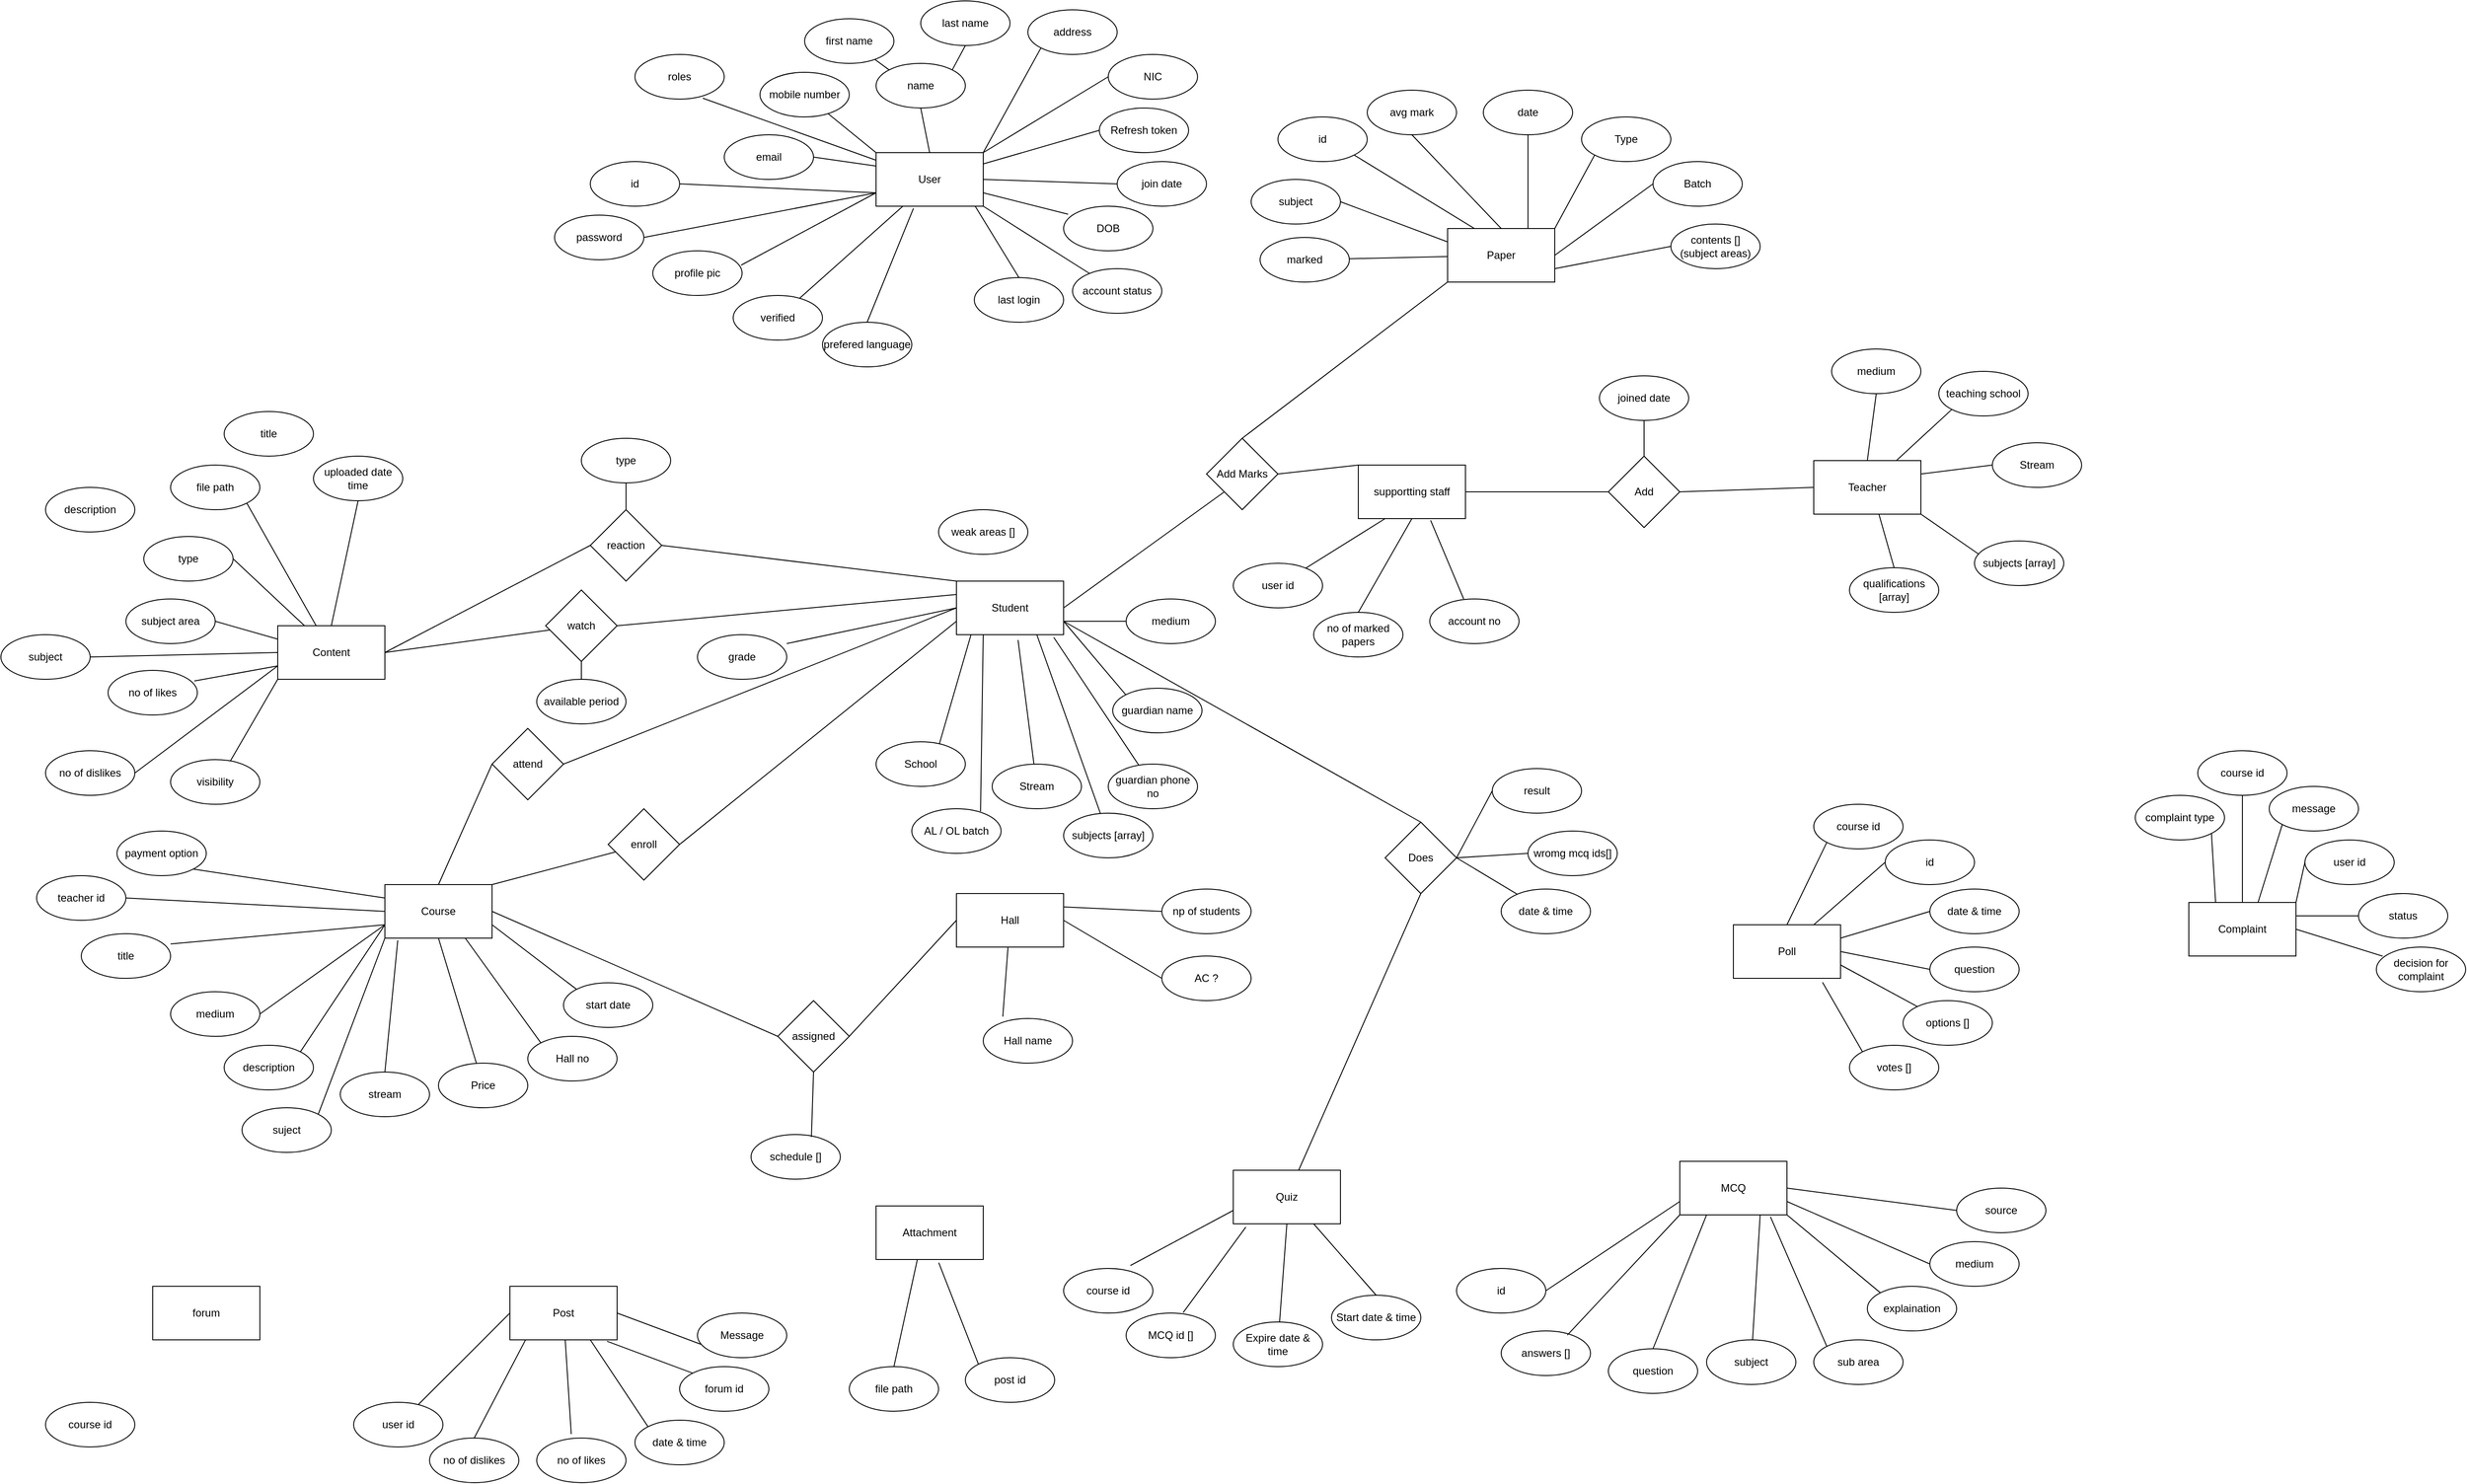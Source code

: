 <mxfile>
    <diagram id="-HUWZZVsckjwVQqoBrfk" name="Page-1">
        <mxGraphModel dx="3370" dy="2047" grid="1" gridSize="10" guides="1" tooltips="1" connect="1" arrows="1" fold="1" page="1" pageScale="1" pageWidth="850" pageHeight="1100" math="0" shadow="0">
            <root>
                <mxCell id="0"/>
                <mxCell id="1" parent="0"/>
                <mxCell id="2" value="User" style="rounded=0;whiteSpace=wrap;html=1;" parent="1" vertex="1">
                    <mxGeometry x="110" y="10" width="120" height="60" as="geometry"/>
                </mxCell>
                <mxCell id="3" value="first name" style="ellipse;whiteSpace=wrap;html=1;" parent="1" vertex="1">
                    <mxGeometry x="30" y="-140" width="100" height="50" as="geometry"/>
                </mxCell>
                <mxCell id="4" value="last name" style="ellipse;whiteSpace=wrap;html=1;" parent="1" vertex="1">
                    <mxGeometry x="160" y="-160" width="100" height="50" as="geometry"/>
                </mxCell>
                <mxCell id="5" value="address" style="ellipse;whiteSpace=wrap;html=1;" parent="1" vertex="1">
                    <mxGeometry x="280" y="-150" width="100" height="50" as="geometry"/>
                </mxCell>
                <mxCell id="6" value="mobile number" style="ellipse;whiteSpace=wrap;html=1;" parent="1" vertex="1">
                    <mxGeometry x="-20" y="-80" width="100" height="50" as="geometry"/>
                </mxCell>
                <mxCell id="7" value="email" style="ellipse;whiteSpace=wrap;html=1;" parent="1" vertex="1">
                    <mxGeometry x="-60" y="-10" width="100" height="50" as="geometry"/>
                </mxCell>
                <mxCell id="8" value="grade" style="ellipse;whiteSpace=wrap;html=1;" parent="1" vertex="1">
                    <mxGeometry x="-90" y="550" width="100" height="50" as="geometry"/>
                </mxCell>
                <mxCell id="9" value="name" style="ellipse;whiteSpace=wrap;html=1;" parent="1" vertex="1">
                    <mxGeometry x="110" y="-90" width="100" height="50" as="geometry"/>
                </mxCell>
                <mxCell id="10" value="roles" style="ellipse;whiteSpace=wrap;html=1;" parent="1" vertex="1">
                    <mxGeometry x="-160" y="-100" width="100" height="50" as="geometry"/>
                </mxCell>
                <mxCell id="11" value="password" style="ellipse;whiteSpace=wrap;html=1;" parent="1" vertex="1">
                    <mxGeometry x="-250" y="80" width="100" height="50" as="geometry"/>
                </mxCell>
                <mxCell id="12" value="Refresh token" style="ellipse;whiteSpace=wrap;html=1;" parent="1" vertex="1">
                    <mxGeometry x="360" y="-40" width="100" height="50" as="geometry"/>
                </mxCell>
                <mxCell id="13" value="profile pic" style="ellipse;whiteSpace=wrap;html=1;" parent="1" vertex="1">
                    <mxGeometry x="-140" y="120" width="100" height="50" as="geometry"/>
                </mxCell>
                <mxCell id="14" value="join date" style="ellipse;whiteSpace=wrap;html=1;" parent="1" vertex="1">
                    <mxGeometry x="380" y="20" width="100" height="50" as="geometry"/>
                </mxCell>
                <mxCell id="15" value="DOB" style="ellipse;whiteSpace=wrap;html=1;" parent="1" vertex="1">
                    <mxGeometry x="320" y="70" width="100" height="50" as="geometry"/>
                </mxCell>
                <mxCell id="317" style="edgeStyle=none;html=1;exitX=0;exitY=1;exitDx=0;exitDy=0;entryX=1;entryY=0.5;entryDx=0;entryDy=0;endArrow=none;endFill=0;" edge="1" parent="1" source="16" target="315">
                    <mxGeometry relative="1" as="geometry"/>
                </mxCell>
                <mxCell id="16" value="Student" style="rounded=0;whiteSpace=wrap;html=1;" parent="1" vertex="1">
                    <mxGeometry x="200" y="490" width="120" height="60" as="geometry"/>
                </mxCell>
                <mxCell id="17" value="" style="endArrow=none;html=1;exitX=0.05;exitY=0.18;exitDx=0;exitDy=0;entryX=1;entryY=0.75;entryDx=0;entryDy=0;exitPerimeter=0;" parent="1" source="15" target="2" edge="1">
                    <mxGeometry width="50" height="50" relative="1" as="geometry">
                        <mxPoint x="560" y="200" as="sourcePoint"/>
                        <mxPoint x="610" y="150" as="targetPoint"/>
                    </mxGeometry>
                </mxCell>
                <mxCell id="18" value="" style="endArrow=none;html=1;exitX=0;exitY=0;exitDx=0;exitDy=0;" parent="1" source="2" target="6" edge="1">
                    <mxGeometry width="50" height="50" relative="1" as="geometry">
                        <mxPoint x="5.355" y="177.322" as="sourcePoint"/>
                        <mxPoint x="120" y="80" as="targetPoint"/>
                    </mxGeometry>
                </mxCell>
                <mxCell id="19" value="" style="endArrow=none;html=1;entryX=0;entryY=0.5;entryDx=0;entryDy=0;" parent="1" source="2" target="12" edge="1">
                    <mxGeometry width="50" height="50" relative="1" as="geometry">
                        <mxPoint x="15.355" y="187.322" as="sourcePoint"/>
                        <mxPoint x="130" y="90" as="targetPoint"/>
                    </mxGeometry>
                </mxCell>
                <mxCell id="20" value="" style="endArrow=none;html=1;exitX=1;exitY=0;exitDx=0;exitDy=0;entryX=0;entryY=1;entryDx=0;entryDy=0;" parent="1" source="2" target="5" edge="1">
                    <mxGeometry width="50" height="50" relative="1" as="geometry">
                        <mxPoint x="25.355" y="197.322" as="sourcePoint"/>
                        <mxPoint x="140" y="100" as="targetPoint"/>
                    </mxGeometry>
                </mxCell>
                <mxCell id="21" value="" style="endArrow=none;html=1;exitX=0.5;exitY=0;exitDx=0;exitDy=0;entryX=0.5;entryY=1;entryDx=0;entryDy=0;" parent="1" source="2" target="9" edge="1">
                    <mxGeometry width="50" height="50" relative="1" as="geometry">
                        <mxPoint x="35.355" y="207.322" as="sourcePoint"/>
                        <mxPoint x="150" y="110" as="targetPoint"/>
                    </mxGeometry>
                </mxCell>
                <mxCell id="22" value="" style="endArrow=none;html=1;exitX=1;exitY=0.5;exitDx=0;exitDy=0;entryX=0;entryY=0.5;entryDx=0;entryDy=0;" parent="1" source="2" target="14" edge="1">
                    <mxGeometry width="50" height="50" relative="1" as="geometry">
                        <mxPoint x="69.995" y="210.002" as="sourcePoint"/>
                        <mxPoint x="184.64" y="112.68" as="targetPoint"/>
                    </mxGeometry>
                </mxCell>
                <mxCell id="23" value="" style="endArrow=none;html=1;exitX=1;exitY=0.5;exitDx=0;exitDy=0;entryX=0;entryY=0.75;entryDx=0;entryDy=0;" parent="1" source="11" target="2" edge="1">
                    <mxGeometry width="50" height="50" relative="1" as="geometry">
                        <mxPoint x="55.355" y="317.322" as="sourcePoint"/>
                        <mxPoint x="170" y="220" as="targetPoint"/>
                    </mxGeometry>
                </mxCell>
                <mxCell id="24" value="" style="endArrow=none;html=1;entryX=0.76;entryY=0.98;entryDx=0;entryDy=0;entryPerimeter=0;" parent="1" source="2" target="10" edge="1">
                    <mxGeometry width="50" height="50" relative="1" as="geometry">
                        <mxPoint x="89.995" y="217.322" as="sourcePoint"/>
                        <mxPoint x="204.64" y="120" as="targetPoint"/>
                    </mxGeometry>
                </mxCell>
                <mxCell id="25" value="" style="endArrow=none;html=1;exitX=0;exitY=0.25;exitDx=0;exitDy=0;entryX=1;entryY=0.5;entryDx=0;entryDy=0;" parent="1" source="2" target="7" edge="1">
                    <mxGeometry width="50" height="50" relative="1" as="geometry">
                        <mxPoint x="75.355" y="247.322" as="sourcePoint"/>
                        <mxPoint x="190" y="150" as="targetPoint"/>
                    </mxGeometry>
                </mxCell>
                <mxCell id="26" value="" style="endArrow=none;html=1;exitX=0;exitY=0.75;exitDx=0;exitDy=0;entryX=0.99;entryY=0.32;entryDx=0;entryDy=0;entryPerimeter=0;" parent="1" source="2" target="13" edge="1">
                    <mxGeometry width="50" height="50" relative="1" as="geometry">
                        <mxPoint x="85.355" y="257.322" as="sourcePoint"/>
                        <mxPoint x="200" y="160" as="targetPoint"/>
                    </mxGeometry>
                </mxCell>
                <mxCell id="28" value="School" style="ellipse;whiteSpace=wrap;html=1;" parent="1" vertex="1">
                    <mxGeometry x="110" y="670" width="100" height="50" as="geometry"/>
                </mxCell>
                <mxCell id="29" value="" style="endArrow=none;html=1;exitX=1;exitY=0;exitDx=0;exitDy=0;entryX=0.5;entryY=1;entryDx=0;entryDy=0;" parent="1" source="9" target="4" edge="1">
                    <mxGeometry width="50" height="50" relative="1" as="geometry">
                        <mxPoint x="180" y="20" as="sourcePoint"/>
                        <mxPoint x="170" y="-30" as="targetPoint"/>
                    </mxGeometry>
                </mxCell>
                <mxCell id="30" value="" style="endArrow=none;html=1;exitX=0;exitY=0;exitDx=0;exitDy=0;" parent="1" source="9" target="3" edge="1">
                    <mxGeometry width="50" height="50" relative="1" as="geometry">
                        <mxPoint x="190" y="30" as="sourcePoint"/>
                        <mxPoint x="180" y="-20" as="targetPoint"/>
                    </mxGeometry>
                </mxCell>
                <mxCell id="32" value="AL / OL batch" style="ellipse;whiteSpace=wrap;html=1;" parent="1" vertex="1">
                    <mxGeometry x="150" y="745" width="100" height="50" as="geometry"/>
                </mxCell>
                <mxCell id="33" value="Stream" style="ellipse;whiteSpace=wrap;html=1;" parent="1" vertex="1">
                    <mxGeometry x="240" y="695" width="100" height="50" as="geometry"/>
                </mxCell>
                <mxCell id="34" value="subjects [array]" style="ellipse;whiteSpace=wrap;html=1;" parent="1" vertex="1">
                    <mxGeometry x="320" y="750" width="100" height="50" as="geometry"/>
                </mxCell>
                <mxCell id="35" value="" style="endArrow=none;html=1;exitX=0;exitY=0.5;exitDx=0;exitDy=0;entryX=1;entryY=0.2;entryDx=0;entryDy=0;entryPerimeter=0;" parent="1" source="16" target="8" edge="1">
                    <mxGeometry width="50" height="50" relative="1" as="geometry">
                        <mxPoint x="200" y="325" as="sourcePoint"/>
                        <mxPoint x="99" y="376.0" as="targetPoint"/>
                    </mxGeometry>
                </mxCell>
                <mxCell id="36" value="" style="endArrow=none;html=1;entryX=0.71;entryY=0.04;entryDx=0;entryDy=0;entryPerimeter=0;exitX=0.137;exitY=0.993;exitDx=0;exitDy=0;exitPerimeter=0;" parent="1" source="16" target="28" edge="1">
                    <mxGeometry width="50" height="50" relative="1" as="geometry">
                        <mxPoint x="160" y="550" as="sourcePoint"/>
                        <mxPoint x="50" y="560" as="targetPoint"/>
                    </mxGeometry>
                </mxCell>
                <mxCell id="37" value="" style="endArrow=none;html=1;exitX=0.25;exitY=1;exitDx=0;exitDy=0;entryX=0.77;entryY=0.06;entryDx=0;entryDy=0;entryPerimeter=0;" parent="1" source="16" target="32" edge="1">
                    <mxGeometry width="50" height="50" relative="1" as="geometry">
                        <mxPoint x="250" y="640" as="sourcePoint"/>
                        <mxPoint x="140" y="650" as="targetPoint"/>
                    </mxGeometry>
                </mxCell>
                <mxCell id="38" value="" style="endArrow=none;html=1;exitX=0.575;exitY=1.1;exitDx=0;exitDy=0;exitPerimeter=0;" parent="1" source="16" target="33" edge="1">
                    <mxGeometry width="50" height="50" relative="1" as="geometry">
                        <mxPoint x="230" y="550" as="sourcePoint"/>
                        <mxPoint x="120" y="560" as="targetPoint"/>
                    </mxGeometry>
                </mxCell>
                <mxCell id="39" value="" style="endArrow=none;html=1;exitX=0.75;exitY=1;exitDx=0;exitDy=0;" parent="1" source="16" target="34" edge="1">
                    <mxGeometry width="50" height="50" relative="1" as="geometry">
                        <mxPoint x="240" y="560" as="sourcePoint"/>
                        <mxPoint x="130" y="570" as="targetPoint"/>
                    </mxGeometry>
                </mxCell>
                <mxCell id="40" value="NIC" style="ellipse;whiteSpace=wrap;html=1;" parent="1" vertex="1">
                    <mxGeometry x="370" y="-100" width="100" height="50" as="geometry"/>
                </mxCell>
                <mxCell id="41" value="" style="endArrow=none;html=1;exitX=1;exitY=0;exitDx=0;exitDy=0;entryX=0;entryY=0.5;entryDx=0;entryDy=0;" parent="1" source="2" target="40" edge="1">
                    <mxGeometry width="50" height="50" relative="1" as="geometry">
                        <mxPoint x="240" y="20" as="sourcePoint"/>
                        <mxPoint x="304.645" y="-97.322" as="targetPoint"/>
                    </mxGeometry>
                </mxCell>
                <mxCell id="42" value="account status" style="ellipse;whiteSpace=wrap;html=1;" parent="1" vertex="1">
                    <mxGeometry x="330" y="140" width="100" height="50" as="geometry"/>
                </mxCell>
                <mxCell id="43" value="" style="endArrow=none;html=1;entryX=1;entryY=1;entryDx=0;entryDy=0;" parent="1" source="42" target="2" edge="1">
                    <mxGeometry width="50" height="50" relative="1" as="geometry">
                        <mxPoint x="395" y="189" as="sourcePoint"/>
                        <mxPoint x="240" y="155" as="targetPoint"/>
                    </mxGeometry>
                </mxCell>
                <mxCell id="44" value="last login" style="ellipse;whiteSpace=wrap;html=1;" parent="1" vertex="1">
                    <mxGeometry x="220" y="150" width="100" height="50" as="geometry"/>
                </mxCell>
                <mxCell id="45" value="" style="endArrow=none;html=1;entryX=0.925;entryY=1;entryDx=0;entryDy=0;entryPerimeter=0;exitX=0.5;exitY=0;exitDx=0;exitDy=0;" parent="1" source="44" target="2" edge="1">
                    <mxGeometry width="50" height="50" relative="1" as="geometry">
                        <mxPoint x="359.018" y="245.378" as="sourcePoint"/>
                        <mxPoint x="240" y="170" as="targetPoint"/>
                    </mxGeometry>
                </mxCell>
                <mxCell id="48" value="Teacher" style="rounded=0;whiteSpace=wrap;html=1;" parent="1" vertex="1">
                    <mxGeometry x="1160" y="355" width="120" height="60" as="geometry"/>
                </mxCell>
                <mxCell id="49" value="teaching school" style="ellipse;whiteSpace=wrap;html=1;" parent="1" vertex="1">
                    <mxGeometry x="1300" y="255" width="100" height="50" as="geometry"/>
                </mxCell>
                <mxCell id="50" value="Stream" style="ellipse;whiteSpace=wrap;html=1;" parent="1" vertex="1">
                    <mxGeometry x="1360" y="335" width="100" height="50" as="geometry"/>
                </mxCell>
                <mxCell id="52" value="subjects [array]" style="ellipse;whiteSpace=wrap;html=1;" parent="1" vertex="1">
                    <mxGeometry x="1340" y="445" width="100" height="50" as="geometry"/>
                </mxCell>
                <mxCell id="53" value="qualifications [array]" style="ellipse;whiteSpace=wrap;html=1;" parent="1" vertex="1">
                    <mxGeometry x="1200" y="475" width="100" height="50" as="geometry"/>
                </mxCell>
                <mxCell id="54" value="" style="endArrow=none;html=1;exitX=0.608;exitY=1;exitDx=0;exitDy=0;exitPerimeter=0;entryX=0.5;entryY=0;entryDx=0;entryDy=0;" parent="1" source="48" target="53" edge="1">
                    <mxGeometry width="50" height="50" relative="1" as="geometry">
                        <mxPoint x="940" y="415" as="sourcePoint"/>
                        <mxPoint x="987.379" y="505.81" as="targetPoint"/>
                    </mxGeometry>
                </mxCell>
                <mxCell id="55" value="" style="endArrow=none;html=1;exitX=1;exitY=1;exitDx=0;exitDy=0;entryX=0.05;entryY=0.3;entryDx=0;entryDy=0;entryPerimeter=0;" parent="1" source="48" target="52" edge="1">
                    <mxGeometry width="50" height="50" relative="1" as="geometry">
                        <mxPoint x="1242.96" y="425" as="sourcePoint"/>
                        <mxPoint x="1260" y="485" as="targetPoint"/>
                    </mxGeometry>
                </mxCell>
                <mxCell id="56" value="" style="endArrow=none;html=1;exitX=0;exitY=0.5;exitDx=0;exitDy=0;entryX=1;entryY=0.25;entryDx=0;entryDy=0;" parent="1" source="50" target="48" edge="1">
                    <mxGeometry width="50" height="50" relative="1" as="geometry">
                        <mxPoint x="1252.96" y="435" as="sourcePoint"/>
                        <mxPoint x="1270" y="495" as="targetPoint"/>
                    </mxGeometry>
                </mxCell>
                <mxCell id="57" value="" style="endArrow=none;html=1;exitX=0;exitY=1;exitDx=0;exitDy=0;" parent="1" source="49" target="48" edge="1">
                    <mxGeometry width="50" height="50" relative="1" as="geometry">
                        <mxPoint x="1262.96" y="445" as="sourcePoint"/>
                        <mxPoint x="1280" y="505" as="targetPoint"/>
                    </mxGeometry>
                </mxCell>
                <mxCell id="59" value="supportting staff" style="rounded=0;whiteSpace=wrap;html=1;" parent="1" vertex="1">
                    <mxGeometry x="650" y="360" width="120" height="60" as="geometry"/>
                </mxCell>
                <mxCell id="61" value="user id" style="ellipse;whiteSpace=wrap;html=1;" parent="1" vertex="1">
                    <mxGeometry x="510" y="470" width="100" height="50" as="geometry"/>
                </mxCell>
                <mxCell id="65" value="id" style="ellipse;whiteSpace=wrap;html=1;" parent="1" vertex="1">
                    <mxGeometry x="-210" y="20" width="100" height="50" as="geometry"/>
                </mxCell>
                <mxCell id="66" value="" style="endArrow=none;html=1;exitX=1;exitY=0.5;exitDx=0;exitDy=0;entryX=0;entryY=0.75;entryDx=0;entryDy=0;" parent="1" source="65" target="2" edge="1">
                    <mxGeometry width="50" height="50" relative="1" as="geometry">
                        <mxPoint x="-140" y="205" as="sourcePoint"/>
                        <mxPoint x="120" y="155" as="targetPoint"/>
                    </mxGeometry>
                </mxCell>
                <mxCell id="69" value="no of marked papers" style="ellipse;whiteSpace=wrap;html=1;" parent="1" vertex="1">
                    <mxGeometry x="600" y="525" width="100" height="50" as="geometry"/>
                </mxCell>
                <mxCell id="70" value="Add" style="rhombus;whiteSpace=wrap;html=1;" parent="1" vertex="1">
                    <mxGeometry x="930" y="350" width="80" height="80" as="geometry"/>
                </mxCell>
                <mxCell id="71" value="" style="endArrow=none;html=1;exitX=1;exitY=0.5;exitDx=0;exitDy=0;entryX=0;entryY=0.5;entryDx=0;entryDy=0;" parent="1" source="70" target="48" edge="1">
                    <mxGeometry width="50" height="50" relative="1" as="geometry">
                        <mxPoint x="1324.645" y="307.678" as="sourcePoint"/>
                        <mxPoint x="1262.516" y="365" as="targetPoint"/>
                    </mxGeometry>
                </mxCell>
                <mxCell id="72" value="" style="endArrow=none;html=1;exitX=1;exitY=0.5;exitDx=0;exitDy=0;entryX=0;entryY=0.5;entryDx=0;entryDy=0;" parent="1" source="59" target="70" edge="1">
                    <mxGeometry width="50" height="50" relative="1" as="geometry">
                        <mxPoint x="1334.645" y="317.678" as="sourcePoint"/>
                        <mxPoint x="1272.516" y="375" as="targetPoint"/>
                    </mxGeometry>
                </mxCell>
                <mxCell id="293" value="" style="edgeStyle=none;html=1;endArrow=none;endFill=0;" edge="1" parent="1" source="74" target="88">
                    <mxGeometry relative="1" as="geometry"/>
                </mxCell>
                <mxCell id="294" style="edgeStyle=none;html=1;exitX=0;exitY=0.25;exitDx=0;exitDy=0;entryX=1;entryY=0.5;entryDx=0;entryDy=0;endArrow=none;endFill=0;" edge="1" parent="1" source="74" target="78">
                    <mxGeometry relative="1" as="geometry"/>
                </mxCell>
                <mxCell id="295" style="edgeStyle=none;html=1;exitX=0.25;exitY=0;exitDx=0;exitDy=0;entryX=1;entryY=1;entryDx=0;entryDy=0;endArrow=none;endFill=0;" edge="1" parent="1" source="74" target="75">
                    <mxGeometry relative="1" as="geometry"/>
                </mxCell>
                <mxCell id="296" style="edgeStyle=none;html=1;exitX=0.5;exitY=0;exitDx=0;exitDy=0;entryX=0.5;entryY=1;entryDx=0;entryDy=0;endArrow=none;endFill=0;" edge="1" parent="1" source="74" target="76">
                    <mxGeometry relative="1" as="geometry"/>
                </mxCell>
                <mxCell id="297" style="edgeStyle=none;html=1;exitX=0.75;exitY=0;exitDx=0;exitDy=0;entryX=0.5;entryY=1;entryDx=0;entryDy=0;endArrow=none;endFill=0;" edge="1" parent="1" source="74" target="77">
                    <mxGeometry relative="1" as="geometry"/>
                </mxCell>
                <mxCell id="298" style="edgeStyle=none;html=1;exitX=1;exitY=0;exitDx=0;exitDy=0;entryX=0;entryY=1;entryDx=0;entryDy=0;endArrow=none;endFill=0;" edge="1" parent="1" source="74" target="80">
                    <mxGeometry relative="1" as="geometry"/>
                </mxCell>
                <mxCell id="299" style="edgeStyle=none;html=1;exitX=1;exitY=0.5;exitDx=0;exitDy=0;entryX=0;entryY=0.5;entryDx=0;entryDy=0;endArrow=none;endFill=0;" edge="1" parent="1" source="74" target="79">
                    <mxGeometry relative="1" as="geometry"/>
                </mxCell>
                <mxCell id="300" style="edgeStyle=none;html=1;exitX=1;exitY=0.75;exitDx=0;exitDy=0;entryX=0;entryY=0.5;entryDx=0;entryDy=0;endArrow=none;endFill=0;" edge="1" parent="1" source="74" target="83">
                    <mxGeometry relative="1" as="geometry"/>
                </mxCell>
                <mxCell id="74" value="Paper" style="rounded=0;whiteSpace=wrap;html=1;" parent="1" vertex="1">
                    <mxGeometry x="750" y="95" width="120" height="60" as="geometry"/>
                </mxCell>
                <mxCell id="75" value="id" style="ellipse;whiteSpace=wrap;html=1;" parent="1" vertex="1">
                    <mxGeometry x="560" y="-30" width="100" height="50" as="geometry"/>
                </mxCell>
                <mxCell id="76" value="avg mark" style="ellipse;whiteSpace=wrap;html=1;" parent="1" vertex="1">
                    <mxGeometry x="660" y="-60" width="100" height="50" as="geometry"/>
                </mxCell>
                <mxCell id="77" value="date" style="ellipse;whiteSpace=wrap;html=1;" parent="1" vertex="1">
                    <mxGeometry x="790" y="-60" width="100" height="50" as="geometry"/>
                </mxCell>
                <mxCell id="78" value="subject" style="ellipse;whiteSpace=wrap;html=1;" parent="1" vertex="1">
                    <mxGeometry x="530" y="40" width="100" height="50" as="geometry"/>
                </mxCell>
                <mxCell id="79" value="Batch" style="ellipse;whiteSpace=wrap;html=1;" parent="1" vertex="1">
                    <mxGeometry x="980" y="20" width="100" height="50" as="geometry"/>
                </mxCell>
                <mxCell id="80" value="Type" style="ellipse;whiteSpace=wrap;html=1;" parent="1" vertex="1">
                    <mxGeometry x="900" y="-30" width="100" height="50" as="geometry"/>
                </mxCell>
                <mxCell id="83" value="contents [] (subject areas)" style="ellipse;whiteSpace=wrap;html=1;" parent="1" vertex="1">
                    <mxGeometry x="1000" y="90" width="100" height="50" as="geometry"/>
                </mxCell>
                <mxCell id="306" style="edgeStyle=none;html=1;exitX=0;exitY=0;exitDx=0;exitDy=0;endArrow=none;endFill=0;" edge="1" parent="1" source="84" target="305">
                    <mxGeometry relative="1" as="geometry"/>
                </mxCell>
                <mxCell id="84" value="Add Marks" style="rhombus;whiteSpace=wrap;html=1;" parent="1" vertex="1">
                    <mxGeometry x="480" y="330" width="80" height="80" as="geometry"/>
                </mxCell>
                <mxCell id="85" value="" style="endArrow=none;html=1;exitX=1;exitY=0.5;exitDx=0;exitDy=0;entryX=0;entryY=0;entryDx=0;entryDy=0;" parent="1" source="84" target="59" edge="1">
                    <mxGeometry width="50" height="50" relative="1" as="geometry">
                        <mxPoint x="780" y="400" as="sourcePoint"/>
                        <mxPoint x="940" y="400" as="targetPoint"/>
                    </mxGeometry>
                </mxCell>
                <mxCell id="86" value="" style="endArrow=none;html=1;exitX=1;exitY=0.5;exitDx=0;exitDy=0;entryX=0;entryY=1;entryDx=0;entryDy=0;" parent="1" source="16" target="84" edge="1">
                    <mxGeometry width="50" height="50" relative="1" as="geometry">
                        <mxPoint x="790" y="410" as="sourcePoint"/>
                        <mxPoint x="950" y="410" as="targetPoint"/>
                    </mxGeometry>
                </mxCell>
                <mxCell id="87" value="" style="endArrow=none;html=1;exitX=0;exitY=1;exitDx=0;exitDy=0;entryX=0.5;entryY=0;entryDx=0;entryDy=0;" parent="1" source="74" target="84" edge="1">
                    <mxGeometry width="50" height="50" relative="1" as="geometry">
                        <mxPoint x="800" y="420" as="sourcePoint"/>
                        <mxPoint x="960" y="420" as="targetPoint"/>
                    </mxGeometry>
                </mxCell>
                <mxCell id="88" value="marked" style="ellipse;whiteSpace=wrap;html=1;" parent="1" vertex="1">
                    <mxGeometry x="540" y="105" width="100" height="50" as="geometry"/>
                </mxCell>
                <mxCell id="89" value="joined date" style="ellipse;whiteSpace=wrap;html=1;" parent="1" vertex="1">
                    <mxGeometry x="920" y="260" width="100" height="50" as="geometry"/>
                </mxCell>
                <mxCell id="90" value="" style="endArrow=none;html=1;exitX=0.5;exitY=1;exitDx=0;exitDy=0;entryX=0.5;entryY=0;entryDx=0;entryDy=0;" parent="1" source="89" target="70" edge="1">
                    <mxGeometry width="50" height="50" relative="1" as="geometry">
                        <mxPoint x="1200" y="340" as="sourcePoint"/>
                        <mxPoint x="1020" y="350" as="targetPoint"/>
                    </mxGeometry>
                </mxCell>
                <mxCell id="91" value="account no" style="ellipse;whiteSpace=wrap;html=1;" parent="1" vertex="1">
                    <mxGeometry x="730" y="510" width="100" height="50" as="geometry"/>
                </mxCell>
                <mxCell id="92" value="" style="endArrow=none;html=1;exitX=0.25;exitY=1;exitDx=0;exitDy=0;" parent="1" source="59" target="61" edge="1">
                    <mxGeometry width="50" height="50" relative="1" as="geometry">
                        <mxPoint x="1242.96" y="425" as="sourcePoint"/>
                        <mxPoint x="1260" y="485" as="targetPoint"/>
                    </mxGeometry>
                </mxCell>
                <mxCell id="93" value="" style="endArrow=none;html=1;exitX=0.5;exitY=1;exitDx=0;exitDy=0;entryX=0.5;entryY=0;entryDx=0;entryDy=0;" parent="1" source="59" target="69" edge="1">
                    <mxGeometry width="50" height="50" relative="1" as="geometry">
                        <mxPoint x="708.77" y="434.52" as="sourcePoint"/>
                        <mxPoint x="620.005" y="489.998" as="targetPoint"/>
                    </mxGeometry>
                </mxCell>
                <mxCell id="94" value="" style="endArrow=none;html=1;exitX=0.675;exitY=1.033;exitDx=0;exitDy=0;exitPerimeter=0;entryX=0.38;entryY=0;entryDx=0;entryDy=0;entryPerimeter=0;" parent="1" source="59" target="91" edge="1">
                    <mxGeometry width="50" height="50" relative="1" as="geometry">
                        <mxPoint x="700" y="440" as="sourcePoint"/>
                        <mxPoint x="611.235" y="495.478" as="targetPoint"/>
                    </mxGeometry>
                </mxCell>
                <mxCell id="99" value="verified" style="ellipse;whiteSpace=wrap;html=1;" parent="1" vertex="1">
                    <mxGeometry x="-50" y="170" width="100" height="50" as="geometry"/>
                </mxCell>
                <mxCell id="100" value="" style="endArrow=none;html=1;exitX=0.25;exitY=1;exitDx=0;exitDy=0;" parent="1" source="2" target="99" edge="1">
                    <mxGeometry width="50" height="50" relative="1" as="geometry">
                        <mxPoint x="120" y="155" as="sourcePoint"/>
                        <mxPoint x="-31" y="236" as="targetPoint"/>
                    </mxGeometry>
                </mxCell>
                <mxCell id="101" value="guardian phone no" style="ellipse;whiteSpace=wrap;html=1;" parent="1" vertex="1">
                    <mxGeometry x="370" y="695" width="100" height="50" as="geometry"/>
                </mxCell>
                <mxCell id="102" value="guardian name" style="ellipse;whiteSpace=wrap;html=1;" parent="1" vertex="1">
                    <mxGeometry x="375" y="610" width="100" height="50" as="geometry"/>
                </mxCell>
                <mxCell id="103" value="" style="endArrow=none;html=1;exitX=0.908;exitY=1.05;exitDx=0;exitDy=0;exitPerimeter=0;" parent="1" source="16" target="101" edge="1">
                    <mxGeometry width="50" height="50" relative="1" as="geometry">
                        <mxPoint x="300" y="560" as="sourcePoint"/>
                        <mxPoint x="343.642" y="730.203" as="targetPoint"/>
                    </mxGeometry>
                </mxCell>
                <mxCell id="104" value="" style="endArrow=none;html=1;exitX=1;exitY=0.75;exitDx=0;exitDy=0;entryX=0;entryY=0;entryDx=0;entryDy=0;" parent="1" source="16" target="102" edge="1">
                    <mxGeometry width="50" height="50" relative="1" as="geometry">
                        <mxPoint x="310" y="570" as="sourcePoint"/>
                        <mxPoint x="353.642" y="740.203" as="targetPoint"/>
                    </mxGeometry>
                </mxCell>
                <mxCell id="106" value="Content" style="rounded=0;whiteSpace=wrap;html=1;" parent="1" vertex="1">
                    <mxGeometry x="-560" y="540" width="120" height="60" as="geometry"/>
                </mxCell>
                <mxCell id="107" value="type" style="ellipse;whiteSpace=wrap;html=1;" parent="1" vertex="1">
                    <mxGeometry x="-710" y="440" width="100" height="50" as="geometry"/>
                </mxCell>
                <mxCell id="109" value="title" style="ellipse;whiteSpace=wrap;html=1;" parent="1" vertex="1">
                    <mxGeometry x="-620" y="300" width="100" height="50" as="geometry"/>
                </mxCell>
                <mxCell id="110" value="description" style="ellipse;whiteSpace=wrap;html=1;" parent="1" vertex="1">
                    <mxGeometry x="-820" y="385" width="100" height="50" as="geometry"/>
                </mxCell>
                <mxCell id="111" value="subject" style="ellipse;whiteSpace=wrap;html=1;" parent="1" vertex="1">
                    <mxGeometry x="-870" y="550" width="100" height="50" as="geometry"/>
                </mxCell>
                <mxCell id="112" value="subject area" style="ellipse;whiteSpace=wrap;html=1;" parent="1" vertex="1">
                    <mxGeometry x="-730" y="510" width="100" height="50" as="geometry"/>
                </mxCell>
                <mxCell id="113" value="no of likes" style="ellipse;whiteSpace=wrap;html=1;" parent="1" vertex="1">
                    <mxGeometry x="-750" y="590" width="100" height="50" as="geometry"/>
                </mxCell>
                <mxCell id="114" value="no of dislikes" style="ellipse;whiteSpace=wrap;html=1;" parent="1" vertex="1">
                    <mxGeometry x="-820" y="680" width="100" height="50" as="geometry"/>
                </mxCell>
                <mxCell id="118" value="uploaded date time" style="ellipse;whiteSpace=wrap;html=1;" parent="1" vertex="1">
                    <mxGeometry x="-520" y="350" width="100" height="50" as="geometry"/>
                </mxCell>
                <mxCell id="119" value="reaction" style="rhombus;whiteSpace=wrap;html=1;" parent="1" vertex="1">
                    <mxGeometry x="-210" y="410" width="80" height="80" as="geometry"/>
                </mxCell>
                <mxCell id="120" value="type" style="ellipse;whiteSpace=wrap;html=1;" parent="1" vertex="1">
                    <mxGeometry x="-220" y="330" width="100" height="50" as="geometry"/>
                </mxCell>
                <mxCell id="122" value="" style="endArrow=none;html=1;exitX=0;exitY=0.5;exitDx=0;exitDy=0;entryX=1;entryY=0.5;entryDx=0;entryDy=0;" parent="1" source="119" target="106" edge="1">
                    <mxGeometry width="50" height="50" relative="1" as="geometry">
                        <mxPoint x="210" y="530" as="sourcePoint"/>
                        <mxPoint x="80" y="570" as="targetPoint"/>
                    </mxGeometry>
                </mxCell>
                <mxCell id="124" value="" style="endArrow=none;html=1;exitX=0.5;exitY=1;exitDx=0;exitDy=0;entryX=0.5;entryY=0;entryDx=0;entryDy=0;" parent="1" source="120" target="119" edge="1">
                    <mxGeometry width="50" height="50" relative="1" as="geometry">
                        <mxPoint x="-200" y="545" as="sourcePoint"/>
                        <mxPoint x="-430" y="580" as="targetPoint"/>
                    </mxGeometry>
                </mxCell>
                <mxCell id="125" value="" style="endArrow=none;html=1;exitX=0;exitY=0;exitDx=0;exitDy=0;entryX=1;entryY=0.5;entryDx=0;entryDy=0;" parent="1" source="16" target="119" edge="1">
                    <mxGeometry width="50" height="50" relative="1" as="geometry">
                        <mxPoint x="-190" y="555" as="sourcePoint"/>
                        <mxPoint x="-420" y="590" as="targetPoint"/>
                    </mxGeometry>
                </mxCell>
                <mxCell id="126" value="file path" style="ellipse;whiteSpace=wrap;html=1;" parent="1" vertex="1">
                    <mxGeometry x="-680" y="360" width="100" height="50" as="geometry"/>
                </mxCell>
                <mxCell id="316" style="edgeStyle=none;html=1;exitX=1;exitY=0.25;exitDx=0;exitDy=0;entryX=0;entryY=0.5;entryDx=0;entryDy=0;endArrow=none;endFill=0;" edge="1" parent="1" source="127" target="315">
                    <mxGeometry relative="1" as="geometry"/>
                </mxCell>
                <mxCell id="127" value="Course" style="rounded=0;whiteSpace=wrap;html=1;" parent="1" vertex="1">
                    <mxGeometry x="-440" y="830" width="120" height="60" as="geometry"/>
                </mxCell>
                <mxCell id="128" value="title" style="ellipse;whiteSpace=wrap;html=1;" parent="1" vertex="1">
                    <mxGeometry x="-780" y="885" width="100" height="50" as="geometry"/>
                </mxCell>
                <mxCell id="129" value="description" style="ellipse;whiteSpace=wrap;html=1;" parent="1" vertex="1">
                    <mxGeometry x="-620" y="1010" width="100" height="50" as="geometry"/>
                </mxCell>
                <mxCell id="130" value="suject" style="ellipse;whiteSpace=wrap;html=1;" parent="1" vertex="1">
                    <mxGeometry x="-600" y="1080" width="100" height="50" as="geometry"/>
                </mxCell>
                <mxCell id="131" value="stream" style="ellipse;whiteSpace=wrap;html=1;" parent="1" vertex="1">
                    <mxGeometry x="-490" y="1040" width="100" height="50" as="geometry"/>
                </mxCell>
                <mxCell id="132" value="visibility" style="ellipse;whiteSpace=wrap;html=1;" parent="1" vertex="1">
                    <mxGeometry x="-680" y="690" width="100" height="50" as="geometry"/>
                </mxCell>
                <mxCell id="133" value="" style="endArrow=none;html=1;exitX=0.25;exitY=0;exitDx=0;exitDy=0;entryX=1;entryY=0.5;entryDx=0;entryDy=0;" parent="1" source="106" target="107" edge="1">
                    <mxGeometry width="50" height="50" relative="1" as="geometry">
                        <mxPoint x="-200" y="545" as="sourcePoint"/>
                        <mxPoint x="-430" y="580" as="targetPoint"/>
                    </mxGeometry>
                </mxCell>
                <mxCell id="134" value="" style="endArrow=none;html=1;exitX=0.5;exitY=0;exitDx=0;exitDy=0;entryX=0.5;entryY=1;entryDx=0;entryDy=0;" parent="1" source="106" target="118" edge="1">
                    <mxGeometry width="50" height="50" relative="1" as="geometry">
                        <mxPoint x="-520" y="550" as="sourcePoint"/>
                        <mxPoint x="-600" y="475" as="targetPoint"/>
                    </mxGeometry>
                </mxCell>
                <mxCell id="135" value="" style="endArrow=none;html=1;entryX=1;entryY=1;entryDx=0;entryDy=0;" parent="1" source="106" target="126" edge="1">
                    <mxGeometry width="50" height="50" relative="1" as="geometry">
                        <mxPoint x="-490" y="550" as="sourcePoint"/>
                        <mxPoint x="-460" y="410" as="targetPoint"/>
                    </mxGeometry>
                </mxCell>
                <mxCell id="136" value="" style="endArrow=none;html=1;exitX=0;exitY=0.25;exitDx=0;exitDy=0;entryX=1;entryY=0.5;entryDx=0;entryDy=0;" parent="1" source="106" target="112" edge="1">
                    <mxGeometry width="50" height="50" relative="1" as="geometry">
                        <mxPoint x="-520" y="550" as="sourcePoint"/>
                        <mxPoint x="-600" y="475" as="targetPoint"/>
                    </mxGeometry>
                </mxCell>
                <mxCell id="137" value="" style="endArrow=none;html=1;exitX=0;exitY=0.75;exitDx=0;exitDy=0;entryX=0.966;entryY=0.238;entryDx=0;entryDy=0;entryPerimeter=0;" parent="1" source="106" target="113" edge="1">
                    <mxGeometry width="50" height="50" relative="1" as="geometry">
                        <mxPoint x="-550" y="565" as="sourcePoint"/>
                        <mxPoint x="-620" y="545" as="targetPoint"/>
                    </mxGeometry>
                </mxCell>
                <mxCell id="138" value="" style="endArrow=none;html=1;exitX=0;exitY=1;exitDx=0;exitDy=0;entryX=0.671;entryY=0.026;entryDx=0;entryDy=0;entryPerimeter=0;" parent="1" source="106" target="132" edge="1">
                    <mxGeometry width="50" height="50" relative="1" as="geometry">
                        <mxPoint x="-550" y="595" as="sourcePoint"/>
                        <mxPoint x="-643.4" y="611.9" as="targetPoint"/>
                    </mxGeometry>
                </mxCell>
                <mxCell id="139" value="" style="endArrow=none;html=1;exitX=0;exitY=0.75;exitDx=0;exitDy=0;entryX=1;entryY=0.5;entryDx=0;entryDy=0;" parent="1" source="106" target="114" edge="1">
                    <mxGeometry width="50" height="50" relative="1" as="geometry">
                        <mxPoint x="-550" y="610" as="sourcePoint"/>
                        <mxPoint x="-602.9" y="701.3" as="targetPoint"/>
                    </mxGeometry>
                </mxCell>
                <mxCell id="140" value="Price" style="ellipse;whiteSpace=wrap;html=1;" parent="1" vertex="1">
                    <mxGeometry x="-380" y="1030" width="100" height="50" as="geometry"/>
                </mxCell>
                <mxCell id="141" value="Hall" style="rounded=0;whiteSpace=wrap;html=1;" parent="1" vertex="1">
                    <mxGeometry x="200" y="840" width="120" height="60" as="geometry"/>
                </mxCell>
                <mxCell id="142" value="watch" style="rhombus;whiteSpace=wrap;html=1;" parent="1" vertex="1">
                    <mxGeometry x="-260" y="500" width="80" height="80" as="geometry"/>
                </mxCell>
                <mxCell id="143" value="" style="endArrow=none;html=1;entryX=1;entryY=0.5;entryDx=0;entryDy=0;" parent="1" source="142" target="106" edge="1">
                    <mxGeometry width="50" height="50" relative="1" as="geometry">
                        <mxPoint x="-200" y="460" as="sourcePoint"/>
                        <mxPoint x="-430" y="580" as="targetPoint"/>
                    </mxGeometry>
                </mxCell>
                <mxCell id="144" value="" style="endArrow=none;html=1;exitX=0;exitY=0.25;exitDx=0;exitDy=0;entryX=1;entryY=0.5;entryDx=0;entryDy=0;" parent="1" source="16" target="142" edge="1">
                    <mxGeometry width="50" height="50" relative="1" as="geometry">
                        <mxPoint x="210.0" y="500" as="sourcePoint"/>
                        <mxPoint x="-120" y="460" as="targetPoint"/>
                    </mxGeometry>
                </mxCell>
                <mxCell id="145" value="available period" style="ellipse;whiteSpace=wrap;html=1;" parent="1" vertex="1">
                    <mxGeometry x="-270" y="600" width="100" height="50" as="geometry"/>
                </mxCell>
                <mxCell id="146" value="" style="endArrow=none;html=1;exitX=0.5;exitY=0;exitDx=0;exitDy=0;entryX=0.5;entryY=1;entryDx=0;entryDy=0;" parent="1" source="145" target="142" edge="1">
                    <mxGeometry width="50" height="50" relative="1" as="geometry">
                        <mxPoint x="-260" y="410" as="sourcePoint"/>
                        <mxPoint x="-160" y="420" as="targetPoint"/>
                    </mxGeometry>
                </mxCell>
                <mxCell id="147" value="teacher id" style="ellipse;whiteSpace=wrap;html=1;" parent="1" vertex="1">
                    <mxGeometry x="-830" y="820" width="100" height="50" as="geometry"/>
                </mxCell>
                <mxCell id="148" value="Hall no" style="ellipse;whiteSpace=wrap;html=1;" parent="1" vertex="1">
                    <mxGeometry x="-280" y="1000" width="100" height="50" as="geometry"/>
                </mxCell>
                <mxCell id="149" value="start date" style="ellipse;whiteSpace=wrap;html=1;" parent="1" vertex="1">
                    <mxGeometry x="-240" y="940" width="100" height="50" as="geometry"/>
                </mxCell>
                <mxCell id="150" value="np of students" style="ellipse;whiteSpace=wrap;html=1;" parent="1" vertex="1">
                    <mxGeometry x="430" y="835" width="100" height="50" as="geometry"/>
                </mxCell>
                <mxCell id="151" value="AC ?" style="ellipse;whiteSpace=wrap;html=1;" parent="1" vertex="1">
                    <mxGeometry x="430" y="910" width="100" height="50" as="geometry"/>
                </mxCell>
                <mxCell id="152" value="assigned" style="rhombus;whiteSpace=wrap;html=1;" parent="1" vertex="1">
                    <mxGeometry y="960" width="80" height="80" as="geometry"/>
                </mxCell>
                <mxCell id="153" value="Hall name" style="ellipse;whiteSpace=wrap;html=1;" parent="1" vertex="1">
                    <mxGeometry x="230" y="980" width="100" height="50" as="geometry"/>
                </mxCell>
                <mxCell id="154" value="schedule []" style="ellipse;whiteSpace=wrap;html=1;" parent="1" vertex="1">
                    <mxGeometry x="-30" y="1110" width="100" height="50" as="geometry"/>
                </mxCell>
                <mxCell id="158" value="" style="endArrow=none;html=1;exitX=0;exitY=0.5;exitDx=0;exitDy=0;entryX=1;entryY=0.5;entryDx=0;entryDy=0;" parent="1" source="151" target="141" edge="1">
                    <mxGeometry width="50" height="50" relative="1" as="geometry">
                        <mxPoint x="-530" y="630" as="sourcePoint"/>
                        <mxPoint x="-582.9" y="721.3" as="targetPoint"/>
                    </mxGeometry>
                </mxCell>
                <mxCell id="159" value="" style="endArrow=none;html=1;exitX=0;exitY=0.5;exitDx=0;exitDy=0;entryX=1;entryY=0.5;entryDx=0;entryDy=0;" parent="1" source="141" target="152" edge="1">
                    <mxGeometry width="50" height="50" relative="1" as="geometry">
                        <mxPoint x="-520" y="640" as="sourcePoint"/>
                        <mxPoint x="-572.9" y="731.3" as="targetPoint"/>
                    </mxGeometry>
                </mxCell>
                <mxCell id="160" value="" style="endArrow=none;html=1;exitX=0.5;exitY=1;exitDx=0;exitDy=0;entryX=0.676;entryY=0.054;entryDx=0;entryDy=0;entryPerimeter=0;" parent="1" source="152" target="154" edge="1">
                    <mxGeometry width="50" height="50" relative="1" as="geometry">
                        <mxPoint x="-460" y="780" as="sourcePoint"/>
                        <mxPoint x="-512.9" y="871.3" as="targetPoint"/>
                    </mxGeometry>
                </mxCell>
                <mxCell id="161" value="" style="endArrow=none;html=1;exitX=0.75;exitY=1;exitDx=0;exitDy=0;entryX=0;entryY=0;entryDx=0;entryDy=0;" parent="1" source="127" target="148" edge="1">
                    <mxGeometry width="50" height="50" relative="1" as="geometry">
                        <mxPoint x="-500" y="660" as="sourcePoint"/>
                        <mxPoint x="-552.9" y="751.3" as="targetPoint"/>
                    </mxGeometry>
                </mxCell>
                <mxCell id="163" value="" style="endArrow=none;html=1;exitX=0.5;exitY=1;exitDx=0;exitDy=0;" parent="1" source="127" target="140" edge="1">
                    <mxGeometry width="50" height="50" relative="1" as="geometry">
                        <mxPoint x="-490" y="670" as="sourcePoint"/>
                        <mxPoint x="-542.9" y="761.3" as="targetPoint"/>
                    </mxGeometry>
                </mxCell>
                <mxCell id="164" value="" style="endArrow=none;html=1;exitX=0.219;exitY=-0.043;exitDx=0;exitDy=0;exitPerimeter=0;" parent="1" source="153" target="141" edge="1">
                    <mxGeometry width="50" height="50" relative="1" as="geometry">
                        <mxPoint x="-540" y="620" as="sourcePoint"/>
                        <mxPoint x="-592.9" y="711.3" as="targetPoint"/>
                    </mxGeometry>
                </mxCell>
                <mxCell id="165" value="" style="endArrow=none;html=1;exitX=0;exitY=1;exitDx=0;exitDy=0;entryX=1;entryY=0;entryDx=0;entryDy=0;" parent="1" source="127" target="130" edge="1">
                    <mxGeometry width="50" height="50" relative="1" as="geometry">
                        <mxPoint x="-480" y="680" as="sourcePoint"/>
                        <mxPoint x="-532.9" y="771.3" as="targetPoint"/>
                    </mxGeometry>
                </mxCell>
                <mxCell id="166" value="" style="endArrow=none;html=1;exitX=0;exitY=0.5;exitDx=0;exitDy=0;entryX=1;entryY=0.25;entryDx=0;entryDy=0;" parent="1" source="150" target="141" edge="1">
                    <mxGeometry width="50" height="50" relative="1" as="geometry">
                        <mxPoint x="-530" y="630" as="sourcePoint"/>
                        <mxPoint x="-582.9" y="721.3" as="targetPoint"/>
                    </mxGeometry>
                </mxCell>
                <mxCell id="167" value="" style="endArrow=none;html=1;exitX=0;exitY=0.75;exitDx=0;exitDy=0;entryX=1;entryY=0;entryDx=0;entryDy=0;" parent="1" source="127" target="129" edge="1">
                    <mxGeometry width="50" height="50" relative="1" as="geometry">
                        <mxPoint x="-470" y="690" as="sourcePoint"/>
                        <mxPoint x="-522.9" y="781.3" as="targetPoint"/>
                    </mxGeometry>
                </mxCell>
                <mxCell id="168" value="" style="endArrow=none;html=1;exitX=0;exitY=0.5;exitDx=0;exitDy=0;entryX=1;entryY=0.5;entryDx=0;entryDy=0;" parent="1" source="152" target="127" edge="1">
                    <mxGeometry width="50" height="50" relative="1" as="geometry">
                        <mxPoint x="-520" y="640" as="sourcePoint"/>
                        <mxPoint x="-572.9" y="731.3" as="targetPoint"/>
                    </mxGeometry>
                </mxCell>
                <mxCell id="169" value="" style="endArrow=none;html=1;exitX=0;exitY=0.75;exitDx=0;exitDy=0;entryX=1.001;entryY=0.231;entryDx=0;entryDy=0;entryPerimeter=0;" parent="1" source="127" target="128" edge="1">
                    <mxGeometry width="50" height="50" relative="1" as="geometry">
                        <mxPoint x="-460" y="700" as="sourcePoint"/>
                        <mxPoint x="-512.9" y="791.3" as="targetPoint"/>
                    </mxGeometry>
                </mxCell>
                <mxCell id="170" value="" style="endArrow=none;html=1;exitX=0;exitY=0;exitDx=0;exitDy=0;entryX=1;entryY=0.75;entryDx=0;entryDy=0;" parent="1" source="149" target="127" edge="1">
                    <mxGeometry width="50" height="50" relative="1" as="geometry">
                        <mxPoint x="-510" y="650" as="sourcePoint"/>
                        <mxPoint x="-562.9" y="741.3" as="targetPoint"/>
                    </mxGeometry>
                </mxCell>
                <mxCell id="171" value="" style="endArrow=none;html=1;exitX=0;exitY=0.5;exitDx=0;exitDy=0;entryX=1;entryY=0.5;entryDx=0;entryDy=0;" parent="1" source="127" target="147" edge="1">
                    <mxGeometry width="50" height="50" relative="1" as="geometry">
                        <mxPoint x="-450" y="710" as="sourcePoint"/>
                        <mxPoint x="-502.9" y="801.3" as="targetPoint"/>
                    </mxGeometry>
                </mxCell>
                <mxCell id="172" value="" style="endArrow=none;html=1;exitX=0.12;exitY=1.04;exitDx=0;exitDy=0;entryX=0.5;entryY=0;entryDx=0;entryDy=0;exitPerimeter=0;" parent="1" source="127" target="131" edge="1">
                    <mxGeometry width="50" height="50" relative="1" as="geometry">
                        <mxPoint x="-500" y="660" as="sourcePoint"/>
                        <mxPoint x="-552.9" y="751.3" as="targetPoint"/>
                    </mxGeometry>
                </mxCell>
                <mxCell id="175" value="payment option" style="ellipse;whiteSpace=wrap;html=1;" parent="1" vertex="1">
                    <mxGeometry x="-740" y="770" width="100" height="50" as="geometry"/>
                </mxCell>
                <mxCell id="176" value="attend" style="rhombus;whiteSpace=wrap;html=1;" parent="1" vertex="1">
                    <mxGeometry x="-320" y="655" width="80" height="80" as="geometry"/>
                </mxCell>
                <mxCell id="177" value="" style="endArrow=none;html=1;exitX=1;exitY=0.5;exitDx=0;exitDy=0;entryX=0;entryY=0.5;entryDx=0;entryDy=0;" parent="1" source="176" target="16" edge="1">
                    <mxGeometry width="50" height="50" relative="1" as="geometry">
                        <mxPoint x="-40" y="880" as="sourcePoint"/>
                        <mxPoint x="-310" y="870" as="targetPoint"/>
                    </mxGeometry>
                </mxCell>
                <mxCell id="178" value="" style="endArrow=none;html=1;exitX=0;exitY=0.5;exitDx=0;exitDy=0;entryX=0.5;entryY=0;entryDx=0;entryDy=0;" parent="1" source="176" target="127" edge="1">
                    <mxGeometry width="50" height="50" relative="1" as="geometry">
                        <mxPoint x="-30" y="890" as="sourcePoint"/>
                        <mxPoint x="-300" y="880" as="targetPoint"/>
                    </mxGeometry>
                </mxCell>
                <mxCell id="179" value="enroll" style="rhombus;whiteSpace=wrap;html=1;" parent="1" vertex="1">
                    <mxGeometry x="-190" y="745" width="80" height="80" as="geometry"/>
                </mxCell>
                <mxCell id="180" value="" style="endArrow=none;html=1;entryX=1;entryY=0;entryDx=0;entryDy=0;" parent="1" source="179" target="127" edge="1">
                    <mxGeometry width="50" height="50" relative="1" as="geometry">
                        <mxPoint x="-140" y="670" as="sourcePoint"/>
                        <mxPoint x="-310" y="840" as="targetPoint"/>
                    </mxGeometry>
                </mxCell>
                <mxCell id="181" value="" style="endArrow=none;html=1;entryX=1;entryY=0.5;entryDx=0;entryDy=0;exitX=0;exitY=0.75;exitDx=0;exitDy=0;" parent="1" source="16" target="179" edge="1">
                    <mxGeometry width="50" height="50" relative="1" as="geometry">
                        <mxPoint x="-110.667" y="779.333" as="sourcePoint"/>
                        <mxPoint x="-310" y="840" as="targetPoint"/>
                    </mxGeometry>
                </mxCell>
                <mxCell id="182" value="Post" style="rounded=0;whiteSpace=wrap;html=1;" parent="1" vertex="1">
                    <mxGeometry x="-300" y="1280" width="120" height="60" as="geometry"/>
                </mxCell>
                <mxCell id="183" value="user id" style="ellipse;whiteSpace=wrap;html=1;" parent="1" vertex="1">
                    <mxGeometry x="-475" y="1410" width="100" height="50" as="geometry"/>
                </mxCell>
                <mxCell id="185" value="Message" style="ellipse;whiteSpace=wrap;html=1;" parent="1" vertex="1">
                    <mxGeometry x="-90" y="1310" width="100" height="50" as="geometry"/>
                </mxCell>
                <mxCell id="186" value="forum" style="rounded=0;whiteSpace=wrap;html=1;" parent="1" vertex="1">
                    <mxGeometry x="-700" y="1280" width="120" height="60" as="geometry"/>
                </mxCell>
                <mxCell id="187" value="course id" style="ellipse;whiteSpace=wrap;html=1;" parent="1" vertex="1">
                    <mxGeometry x="-820" y="1410" width="100" height="50" as="geometry"/>
                </mxCell>
                <mxCell id="188" value="forum id" style="ellipse;whiteSpace=wrap;html=1;" parent="1" vertex="1">
                    <mxGeometry x="-110" y="1370" width="100" height="50" as="geometry"/>
                </mxCell>
                <mxCell id="189" value="date &amp;amp; time" style="ellipse;whiteSpace=wrap;html=1;" parent="1" vertex="1">
                    <mxGeometry x="-160" y="1430" width="100" height="50" as="geometry"/>
                </mxCell>
                <mxCell id="190" value="" style="endArrow=none;html=1;exitX=0;exitY=0.25;exitDx=0;exitDy=0;entryX=1;entryY=1;entryDx=0;entryDy=0;" parent="1" source="127" target="175" edge="1">
                    <mxGeometry width="50" height="50" relative="1" as="geometry">
                        <mxPoint x="-430" y="870" as="sourcePoint"/>
                        <mxPoint x="-550.0" y="855" as="targetPoint"/>
                    </mxGeometry>
                </mxCell>
                <mxCell id="191" value="no of likes" style="ellipse;whiteSpace=wrap;html=1;" parent="1" vertex="1">
                    <mxGeometry x="-270" y="1450" width="100" height="50" as="geometry"/>
                </mxCell>
                <mxCell id="192" value="no of dislikes" style="ellipse;whiteSpace=wrap;html=1;" parent="1" vertex="1">
                    <mxGeometry x="-390" y="1450" width="100" height="50" as="geometry"/>
                </mxCell>
                <mxCell id="193" value="Attachment" style="rounded=0;whiteSpace=wrap;html=1;" parent="1" vertex="1">
                    <mxGeometry x="110" y="1190" width="120" height="60" as="geometry"/>
                </mxCell>
                <mxCell id="194" value="file path" style="ellipse;whiteSpace=wrap;html=1;" parent="1" vertex="1">
                    <mxGeometry x="80" y="1370" width="100" height="50" as="geometry"/>
                </mxCell>
                <mxCell id="195" value="post id" style="ellipse;whiteSpace=wrap;html=1;" parent="1" vertex="1">
                    <mxGeometry x="210" y="1360" width="100" height="50" as="geometry"/>
                </mxCell>
                <mxCell id="196" value="" style="endArrow=none;html=1;exitX=0;exitY=0.5;exitDx=0;exitDy=0;" parent="1" source="182" target="183" edge="1">
                    <mxGeometry width="50" height="50" relative="1" as="geometry">
                        <mxPoint x="-415.6" y="902.4" as="sourcePoint"/>
                        <mxPoint x="-430" y="1050" as="targetPoint"/>
                    </mxGeometry>
                </mxCell>
                <mxCell id="197" value="" style="endArrow=none;html=1;exitX=0.144;exitY=1.007;exitDx=0;exitDy=0;exitPerimeter=0;entryX=0.5;entryY=0;entryDx=0;entryDy=0;" parent="1" source="182" target="192" edge="1">
                    <mxGeometry width="50" height="50" relative="1" as="geometry">
                        <mxPoint x="-247.36" y="1340" as="sourcePoint"/>
                        <mxPoint x="-349.999" y="1442.639" as="targetPoint"/>
                    </mxGeometry>
                </mxCell>
                <mxCell id="198" value="" style="endArrow=none;html=1;exitX=0.75;exitY=1;exitDx=0;exitDy=0;entryX=0;entryY=0;entryDx=0;entryDy=0;" parent="1" source="182" target="189" edge="1">
                    <mxGeometry width="50" height="50" relative="1" as="geometry">
                        <mxPoint x="-280" y="1330" as="sourcePoint"/>
                        <mxPoint x="-382.639" y="1432.639" as="targetPoint"/>
                    </mxGeometry>
                </mxCell>
                <mxCell id="199" value="" style="endArrow=none;html=1;entryX=0.387;entryY=-0.089;entryDx=0;entryDy=0;entryPerimeter=0;" parent="1" source="182" target="191" edge="1">
                    <mxGeometry width="50" height="50" relative="1" as="geometry">
                        <mxPoint x="-270" y="1340" as="sourcePoint"/>
                        <mxPoint x="-372.639" y="1442.639" as="targetPoint"/>
                    </mxGeometry>
                </mxCell>
                <mxCell id="200" value="" style="endArrow=none;html=1;exitX=0.906;exitY=1.026;exitDx=0;exitDy=0;exitPerimeter=0;entryX=0;entryY=0;entryDx=0;entryDy=0;" parent="1" source="182" target="188" edge="1">
                    <mxGeometry width="50" height="50" relative="1" as="geometry">
                        <mxPoint x="-260" y="1350" as="sourcePoint"/>
                        <mxPoint x="-362.639" y="1452.639" as="targetPoint"/>
                    </mxGeometry>
                </mxCell>
                <mxCell id="201" value="" style="endArrow=none;html=1;exitX=1;exitY=0.5;exitDx=0;exitDy=0;entryX=0.039;entryY=0.7;entryDx=0;entryDy=0;entryPerimeter=0;" parent="1" source="182" target="185" edge="1">
                    <mxGeometry width="50" height="50" relative="1" as="geometry">
                        <mxPoint x="-250" y="1360" as="sourcePoint"/>
                        <mxPoint x="-352.639" y="1462.639" as="targetPoint"/>
                    </mxGeometry>
                </mxCell>
                <mxCell id="202" value="" style="endArrow=none;html=1;exitX=0.585;exitY=1.06;exitDx=0;exitDy=0;exitPerimeter=0;entryX=0;entryY=0;entryDx=0;entryDy=0;" parent="1" source="193" target="195" edge="1">
                    <mxGeometry width="50" height="50" relative="1" as="geometry">
                        <mxPoint x="-240" y="1370" as="sourcePoint"/>
                        <mxPoint x="-342.639" y="1472.639" as="targetPoint"/>
                    </mxGeometry>
                </mxCell>
                <mxCell id="203" value="" style="endArrow=none;html=1;exitX=0.385;exitY=1.002;exitDx=0;exitDy=0;exitPerimeter=0;entryX=0.5;entryY=0;entryDx=0;entryDy=0;" parent="1" source="193" target="194" edge="1">
                    <mxGeometry width="50" height="50" relative="1" as="geometry">
                        <mxPoint x="-230" y="1380" as="sourcePoint"/>
                        <mxPoint x="-332.639" y="1482.639" as="targetPoint"/>
                    </mxGeometry>
                </mxCell>
                <mxCell id="204" value="MCQ" style="rounded=0;whiteSpace=wrap;html=1;" parent="1" vertex="1">
                    <mxGeometry x="1010" y="1140" width="120" height="60" as="geometry"/>
                </mxCell>
                <mxCell id="205" value="question" style="ellipse;whiteSpace=wrap;html=1;" parent="1" vertex="1">
                    <mxGeometry x="930" y="1350" width="100" height="50" as="geometry"/>
                </mxCell>
                <mxCell id="206" value="subject" style="ellipse;whiteSpace=wrap;html=1;" parent="1" vertex="1">
                    <mxGeometry x="1040" y="1340" width="100" height="50" as="geometry"/>
                </mxCell>
                <mxCell id="207" value="sub area" style="ellipse;whiteSpace=wrap;html=1;" parent="1" vertex="1">
                    <mxGeometry x="1160" y="1340" width="100" height="50" as="geometry"/>
                </mxCell>
                <mxCell id="208" value="answers []" style="ellipse;whiteSpace=wrap;html=1;" parent="1" vertex="1">
                    <mxGeometry x="810" y="1330" width="100" height="50" as="geometry"/>
                </mxCell>
                <mxCell id="209" value="explaination" style="ellipse;whiteSpace=wrap;html=1;" parent="1" vertex="1">
                    <mxGeometry x="1220" y="1280" width="100" height="50" as="geometry"/>
                </mxCell>
                <mxCell id="210" value="medium" style="ellipse;whiteSpace=wrap;html=1;" parent="1" vertex="1">
                    <mxGeometry x="1290" y="1230" width="100" height="50" as="geometry"/>
                </mxCell>
                <mxCell id="211" value="medium" style="ellipse;whiteSpace=wrap;html=1;" parent="1" vertex="1">
                    <mxGeometry x="-680" y="950" width="100" height="50" as="geometry"/>
                </mxCell>
                <mxCell id="212" value="" style="endArrow=none;html=1;exitX=0;exitY=0.75;exitDx=0;exitDy=0;entryX=1;entryY=0.5;entryDx=0;entryDy=0;" parent="1" source="127" target="211" edge="1">
                    <mxGeometry width="50" height="50" relative="1" as="geometry">
                        <mxPoint x="-430" y="885" as="sourcePoint"/>
                        <mxPoint x="-524.136" y="1027.58" as="targetPoint"/>
                    </mxGeometry>
                </mxCell>
                <mxCell id="213" value="medium" style="ellipse;whiteSpace=wrap;html=1;" parent="1" vertex="1">
                    <mxGeometry x="1180" y="230" width="100" height="50" as="geometry"/>
                </mxCell>
                <mxCell id="214" value="" style="endArrow=none;html=1;exitX=0.5;exitY=1;exitDx=0;exitDy=0;entryX=0.5;entryY=0;entryDx=0;entryDy=0;" parent="1" source="213" target="48" edge="1">
                    <mxGeometry width="50" height="50" relative="1" as="geometry">
                        <mxPoint x="1324.136" y="307.42" as="sourcePoint"/>
                        <mxPoint x="1262.246" y="365" as="targetPoint"/>
                    </mxGeometry>
                </mxCell>
                <mxCell id="215" value="medium" style="ellipse;whiteSpace=wrap;html=1;" parent="1" vertex="1">
                    <mxGeometry x="390" y="510" width="100" height="50" as="geometry"/>
                </mxCell>
                <mxCell id="216" value="" style="endArrow=none;html=1;exitX=1;exitY=0.75;exitDx=0;exitDy=0;entryX=0;entryY=0.5;entryDx=0;entryDy=0;" parent="1" source="16" target="215" edge="1">
                    <mxGeometry width="50" height="50" relative="1" as="geometry">
                        <mxPoint x="330.0" y="545" as="sourcePoint"/>
                        <mxPoint x="424.136" y="647.58" as="targetPoint"/>
                    </mxGeometry>
                </mxCell>
                <mxCell id="217" value="prefered language" style="ellipse;whiteSpace=wrap;html=1;" parent="1" vertex="1">
                    <mxGeometry x="50" y="200" width="100" height="50" as="geometry"/>
                </mxCell>
                <mxCell id="218" value="" style="endArrow=none;html=1;exitX=0.349;exitY=1.04;exitDx=0;exitDy=0;exitPerimeter=0;entryX=0.5;entryY=0;entryDx=0;entryDy=0;" parent="1" source="2" edge="1">
                    <mxGeometry width="50" height="50" relative="1" as="geometry">
                        <mxPoint x="150" y="80" as="sourcePoint"/>
                        <mxPoint x="100" y="200" as="targetPoint"/>
                    </mxGeometry>
                </mxCell>
                <mxCell id="219" value="source" style="ellipse;whiteSpace=wrap;html=1;" parent="1" vertex="1">
                    <mxGeometry x="1320" y="1170" width="100" height="50" as="geometry"/>
                </mxCell>
                <mxCell id="220" value="" style="endArrow=none;html=1;exitX=0;exitY=0.5;exitDx=0;exitDy=0;entryX=1;entryY=0.5;entryDx=0;entryDy=0;" parent="1" source="106" target="111" edge="1">
                    <mxGeometry width="50" height="50" relative="1" as="geometry">
                        <mxPoint x="-550.0" y="595" as="sourcePoint"/>
                        <mxPoint x="-643.4" y="611.9" as="targetPoint"/>
                    </mxGeometry>
                </mxCell>
                <mxCell id="221" value="" style="endArrow=none;html=1;exitX=0;exitY=1;exitDx=0;exitDy=0;entryX=0.741;entryY=0.094;entryDx=0;entryDy=0;entryPerimeter=0;" parent="1" source="204" target="208" edge="1">
                    <mxGeometry width="50" height="50" relative="1" as="geometry">
                        <mxPoint x="520.2" y="1263.6" as="sourcePoint"/>
                        <mxPoint x="564.136" y="1377.58" as="targetPoint"/>
                    </mxGeometry>
                </mxCell>
                <mxCell id="222" value="" style="endArrow=none;html=1;exitX=0.25;exitY=1;exitDx=0;exitDy=0;entryX=0.5;entryY=0;entryDx=0;entryDy=0;" parent="1" source="204" target="205" edge="1">
                    <mxGeometry width="50" height="50" relative="1" as="geometry">
                        <mxPoint x="1020" y="1210" as="sourcePoint"/>
                        <mxPoint x="894.1" y="1344.7" as="targetPoint"/>
                    </mxGeometry>
                </mxCell>
                <mxCell id="223" value="" style="endArrow=none;html=1;exitX=0.846;exitY=1.036;exitDx=0;exitDy=0;entryX=0;entryY=0;entryDx=0;entryDy=0;exitPerimeter=0;" parent="1" source="204" target="207" edge="1">
                    <mxGeometry width="50" height="50" relative="1" as="geometry">
                        <mxPoint x="1030" y="1220" as="sourcePoint"/>
                        <mxPoint x="904.1" y="1354.7" as="targetPoint"/>
                    </mxGeometry>
                </mxCell>
                <mxCell id="224" value="" style="endArrow=none;html=1;exitX=0.75;exitY=1;exitDx=0;exitDy=0;" parent="1" source="204" target="206" edge="1">
                    <mxGeometry width="50" height="50" relative="1" as="geometry">
                        <mxPoint x="1090" y="1210" as="sourcePoint"/>
                        <mxPoint x="914.1" y="1364.7" as="targetPoint"/>
                    </mxGeometry>
                </mxCell>
                <mxCell id="225" value="" style="endArrow=none;html=1;exitX=1;exitY=1;exitDx=0;exitDy=0;entryX=0;entryY=0;entryDx=0;entryDy=0;" parent="1" source="204" target="209" edge="1">
                    <mxGeometry width="50" height="50" relative="1" as="geometry">
                        <mxPoint x="1050" y="1240" as="sourcePoint"/>
                        <mxPoint x="924.1" y="1374.7" as="targetPoint"/>
                    </mxGeometry>
                </mxCell>
                <mxCell id="226" value="" style="endArrow=none;html=1;exitX=1;exitY=0.75;exitDx=0;exitDy=0;entryX=0;entryY=0.5;entryDx=0;entryDy=0;" parent="1" source="204" target="210" edge="1">
                    <mxGeometry width="50" height="50" relative="1" as="geometry">
                        <mxPoint x="1060" y="1250" as="sourcePoint"/>
                        <mxPoint x="934.1" y="1384.7" as="targetPoint"/>
                    </mxGeometry>
                </mxCell>
                <mxCell id="227" value="" style="endArrow=none;html=1;exitX=1;exitY=0.5;exitDx=0;exitDy=0;entryX=0;entryY=0.5;entryDx=0;entryDy=0;" parent="1" source="204" target="219" edge="1">
                    <mxGeometry width="50" height="50" relative="1" as="geometry">
                        <mxPoint x="1070" y="1260" as="sourcePoint"/>
                        <mxPoint x="944.1" y="1394.7" as="targetPoint"/>
                    </mxGeometry>
                </mxCell>
                <mxCell id="228" value="Quiz" style="rounded=0;whiteSpace=wrap;html=1;" parent="1" vertex="1">
                    <mxGeometry x="510" y="1150" width="120" height="60" as="geometry"/>
                </mxCell>
                <mxCell id="229" value="id" style="ellipse;whiteSpace=wrap;html=1;" parent="1" vertex="1">
                    <mxGeometry x="760" y="1260" width="100" height="50" as="geometry"/>
                </mxCell>
                <mxCell id="231" value="" style="endArrow=none;html=1;exitX=0;exitY=0.75;exitDx=0;exitDy=0;entryX=1;entryY=0.5;entryDx=0;entryDy=0;" parent="1" source="204" target="229" edge="1">
                    <mxGeometry width="50" height="50" relative="1" as="geometry">
                        <mxPoint x="1020" y="1210" as="sourcePoint"/>
                        <mxPoint x="894.1" y="1344.7" as="targetPoint"/>
                    </mxGeometry>
                </mxCell>
                <mxCell id="232" value="MCQ id []" style="ellipse;whiteSpace=wrap;html=1;" parent="1" vertex="1">
                    <mxGeometry x="390" y="1310" width="100" height="50" as="geometry"/>
                </mxCell>
                <mxCell id="233" value="Start date &amp;amp; time" style="ellipse;whiteSpace=wrap;html=1;" parent="1" vertex="1">
                    <mxGeometry x="620" y="1290" width="100" height="50" as="geometry"/>
                </mxCell>
                <mxCell id="234" value="Expire date &amp;amp; time" style="ellipse;whiteSpace=wrap;html=1;" parent="1" vertex="1">
                    <mxGeometry x="510" y="1320" width="100" height="50" as="geometry"/>
                </mxCell>
                <mxCell id="235" value="course id" style="ellipse;whiteSpace=wrap;html=1;" parent="1" vertex="1">
                    <mxGeometry x="320" y="1260" width="100" height="50" as="geometry"/>
                </mxCell>
                <mxCell id="237" value="Does" style="rhombus;whiteSpace=wrap;html=1;" parent="1" vertex="1">
                    <mxGeometry x="680" y="760" width="80" height="80" as="geometry"/>
                </mxCell>
                <mxCell id="238" value="result" style="ellipse;whiteSpace=wrap;html=1;" parent="1" vertex="1">
                    <mxGeometry x="800" y="700" width="100" height="50" as="geometry"/>
                </mxCell>
                <mxCell id="239" value="" style="endArrow=none;html=1;exitX=0;exitY=0.75;exitDx=0;exitDy=0;entryX=0.748;entryY=-0.065;entryDx=0;entryDy=0;entryPerimeter=0;" parent="1" source="228" target="235" edge="1">
                    <mxGeometry width="50" height="50" relative="1" as="geometry">
                        <mxPoint x="440" y="945" as="sourcePoint"/>
                        <mxPoint x="330" y="880" as="targetPoint"/>
                    </mxGeometry>
                </mxCell>
                <mxCell id="240" value="" style="endArrow=none;html=1;exitX=0.5;exitY=1;exitDx=0;exitDy=0;" parent="1" source="228" target="234" edge="1">
                    <mxGeometry width="50" height="50" relative="1" as="geometry">
                        <mxPoint x="520" y="1205.0" as="sourcePoint"/>
                        <mxPoint x="404.8" y="1266.75" as="targetPoint"/>
                    </mxGeometry>
                </mxCell>
                <mxCell id="241" value="" style="endArrow=none;html=1;exitX=0.75;exitY=1;exitDx=0;exitDy=0;entryX=0.5;entryY=0;entryDx=0;entryDy=0;" parent="1" source="228" target="233" edge="1">
                    <mxGeometry width="50" height="50" relative="1" as="geometry">
                        <mxPoint x="580" y="1220.0" as="sourcePoint"/>
                        <mxPoint x="553.946" y="1380.078" as="targetPoint"/>
                    </mxGeometry>
                </mxCell>
                <mxCell id="242" value="" style="endArrow=none;html=1;exitX=0.117;exitY=1.062;exitDx=0;exitDy=0;entryX=0.639;entryY=-0.012;entryDx=0;entryDy=0;exitPerimeter=0;entryPerimeter=0;" parent="1" source="228" target="232" edge="1">
                    <mxGeometry width="50" height="50" relative="1" as="geometry">
                        <mxPoint x="610" y="1220.0" as="sourcePoint"/>
                        <mxPoint x="660" y="1360.0" as="targetPoint"/>
                    </mxGeometry>
                </mxCell>
                <mxCell id="243" value="" style="endArrow=none;html=1;exitX=0.5;exitY=1;exitDx=0;exitDy=0;" parent="1" source="237" target="228" edge="1">
                    <mxGeometry width="50" height="50" relative="1" as="geometry">
                        <mxPoint x="534.04" y="1223.72" as="sourcePoint"/>
                        <mxPoint x="463.9" y="1339.4" as="targetPoint"/>
                    </mxGeometry>
                </mxCell>
                <mxCell id="244" value="" style="endArrow=none;html=1;exitX=1;exitY=0.5;exitDx=0;exitDy=0;entryX=0;entryY=0.5;entryDx=0;entryDy=0;" parent="1" source="237" target="238" edge="1">
                    <mxGeometry width="50" height="50" relative="1" as="geometry">
                        <mxPoint x="730" y="850" as="sourcePoint"/>
                        <mxPoint x="593.235" y="1160" as="targetPoint"/>
                    </mxGeometry>
                </mxCell>
                <mxCell id="245" value="" style="endArrow=none;html=1;exitX=1;exitY=0.75;exitDx=0;exitDy=0;entryX=0.5;entryY=0;entryDx=0;entryDy=0;" parent="1" source="16" target="237" edge="1">
                    <mxGeometry width="50" height="50" relative="1" as="geometry">
                        <mxPoint x="770" y="810" as="sourcePoint"/>
                        <mxPoint x="860" y="815" as="targetPoint"/>
                    </mxGeometry>
                </mxCell>
                <mxCell id="247" value="Poll" style="rounded=0;whiteSpace=wrap;html=1;" parent="1" vertex="1">
                    <mxGeometry x="1070" y="875" width="120" height="60" as="geometry"/>
                </mxCell>
                <mxCell id="248" value="id" style="ellipse;whiteSpace=wrap;html=1;" parent="1" vertex="1">
                    <mxGeometry x="1240" y="780" width="100" height="50" as="geometry"/>
                </mxCell>
                <mxCell id="249" value="question" style="ellipse;whiteSpace=wrap;html=1;" parent="1" vertex="1">
                    <mxGeometry x="1290" y="900" width="100" height="50" as="geometry"/>
                </mxCell>
                <mxCell id="250" value="options []" style="ellipse;whiteSpace=wrap;html=1;" parent="1" vertex="1">
                    <mxGeometry x="1260" y="960" width="100" height="50" as="geometry"/>
                </mxCell>
                <mxCell id="252" value="votes []" style="ellipse;whiteSpace=wrap;html=1;" parent="1" vertex="1">
                    <mxGeometry x="1200" y="1010" width="100" height="50" as="geometry"/>
                </mxCell>
                <mxCell id="253" value="course id" style="ellipse;whiteSpace=wrap;html=1;" parent="1" vertex="1">
                    <mxGeometry x="1160" y="740" width="100" height="50" as="geometry"/>
                </mxCell>
                <mxCell id="254" value="date &amp;amp; time" style="ellipse;whiteSpace=wrap;html=1;" parent="1" vertex="1">
                    <mxGeometry x="1290" y="835" width="100" height="50" as="geometry"/>
                </mxCell>
                <mxCell id="255" value="" style="endArrow=none;html=1;exitX=0.5;exitY=0;exitDx=0;exitDy=0;entryX=0;entryY=1;entryDx=0;entryDy=0;" parent="1" source="247" target="253" edge="1">
                    <mxGeometry width="50" height="50" relative="1" as="geometry">
                        <mxPoint x="770" y="810" as="sourcePoint"/>
                        <mxPoint x="860.0" y="815" as="targetPoint"/>
                    </mxGeometry>
                </mxCell>
                <mxCell id="256" value="" style="endArrow=none;html=1;exitX=0.75;exitY=0;exitDx=0;exitDy=0;entryX=0;entryY=0.5;entryDx=0;entryDy=0;" parent="1" source="247" target="248" edge="1">
                    <mxGeometry width="50" height="50" relative="1" as="geometry">
                        <mxPoint x="1140" y="885" as="sourcePoint"/>
                        <mxPoint x="1184.267" y="792.487" as="targetPoint"/>
                    </mxGeometry>
                </mxCell>
                <mxCell id="257" value="Complaint" style="rounded=0;whiteSpace=wrap;html=1;" parent="1" vertex="1">
                    <mxGeometry x="1580" y="850" width="120" height="60" as="geometry"/>
                </mxCell>
                <mxCell id="258" value="course id" style="ellipse;whiteSpace=wrap;html=1;" parent="1" vertex="1">
                    <mxGeometry x="1590" y="680" width="100" height="50" as="geometry"/>
                </mxCell>
                <mxCell id="259" value="message" style="ellipse;whiteSpace=wrap;html=1;" parent="1" vertex="1">
                    <mxGeometry x="1670" y="720" width="100" height="50" as="geometry"/>
                </mxCell>
                <mxCell id="260" value="user id" style="ellipse;whiteSpace=wrap;html=1;" parent="1" vertex="1">
                    <mxGeometry x="1710" y="780" width="100" height="50" as="geometry"/>
                </mxCell>
                <mxCell id="261" value="status" style="ellipse;whiteSpace=wrap;html=1;" parent="1" vertex="1">
                    <mxGeometry x="1770" y="840" width="100" height="50" as="geometry"/>
                </mxCell>
                <mxCell id="262" value="" style="endArrow=none;html=1;entryX=0.5;entryY=1;entryDx=0;entryDy=0;" parent="1" source="257" target="258" edge="1">
                    <mxGeometry width="50" height="50" relative="1" as="geometry">
                        <mxPoint x="1170" y="885" as="sourcePoint"/>
                        <mxPoint x="1250" y="815" as="targetPoint"/>
                    </mxGeometry>
                </mxCell>
                <mxCell id="263" value="" style="endArrow=none;html=1;exitX=1;exitY=0.25;exitDx=0;exitDy=0;entryX=0;entryY=0.5;entryDx=0;entryDy=0;" parent="1" source="247" target="254" edge="1">
                    <mxGeometry width="50" height="50" relative="1" as="geometry">
                        <mxPoint x="1180" y="895" as="sourcePoint"/>
                        <mxPoint x="1260" y="825" as="targetPoint"/>
                    </mxGeometry>
                </mxCell>
                <mxCell id="264" value="" style="endArrow=none;html=1;entryX=0;entryY=0.5;entryDx=0;entryDy=0;exitX=1;exitY=0.5;exitDx=0;exitDy=0;" parent="1" source="247" target="249" edge="1">
                    <mxGeometry width="50" height="50" relative="1" as="geometry">
                        <mxPoint x="1210" y="890" as="sourcePoint"/>
                        <mxPoint x="1270" y="835" as="targetPoint"/>
                    </mxGeometry>
                </mxCell>
                <mxCell id="265" value="" style="endArrow=none;html=1;exitX=1;exitY=0.75;exitDx=0;exitDy=0;" parent="1" source="247" target="250" edge="1">
                    <mxGeometry width="50" height="50" relative="1" as="geometry">
                        <mxPoint x="1200" y="915" as="sourcePoint"/>
                        <mxPoint x="1280" y="845" as="targetPoint"/>
                    </mxGeometry>
                </mxCell>
                <mxCell id="266" value="" style="endArrow=none;html=1;exitX=0.832;exitY=1.075;exitDx=0;exitDy=0;entryX=0;entryY=0;entryDx=0;entryDy=0;exitPerimeter=0;" parent="1" source="247" target="252" edge="1">
                    <mxGeometry width="50" height="50" relative="1" as="geometry">
                        <mxPoint x="1210" y="925" as="sourcePoint"/>
                        <mxPoint x="1290" y="855" as="targetPoint"/>
                    </mxGeometry>
                </mxCell>
                <mxCell id="267" value="decision for complaint" style="ellipse;whiteSpace=wrap;html=1;" parent="1" vertex="1">
                    <mxGeometry x="1790" y="900" width="100" height="50" as="geometry"/>
                </mxCell>
                <mxCell id="275" value="" style="endArrow=none;html=1;exitX=1;exitY=0.25;exitDx=0;exitDy=0;" parent="1" source="257" target="261" edge="1">
                    <mxGeometry width="50" height="50" relative="1" as="geometry">
                        <mxPoint x="1639.091" y="860" as="sourcePoint"/>
                        <mxPoint x="1610" y="780" as="targetPoint"/>
                    </mxGeometry>
                </mxCell>
                <mxCell id="276" value="" style="endArrow=none;html=1;entryX=0;entryY=1;entryDx=0;entryDy=0;exitX=0.645;exitY=0.004;exitDx=0;exitDy=0;exitPerimeter=0;" parent="1" source="257" target="259" edge="1">
                    <mxGeometry width="50" height="50" relative="1" as="geometry">
                        <mxPoint x="1649.091" y="870" as="sourcePoint"/>
                        <mxPoint x="1620" y="790" as="targetPoint"/>
                    </mxGeometry>
                </mxCell>
                <mxCell id="277" value="" style="endArrow=none;html=1;entryX=0;entryY=0.5;entryDx=0;entryDy=0;exitX=1;exitY=0;exitDx=0;exitDy=0;" parent="1" source="257" target="260" edge="1">
                    <mxGeometry width="50" height="50" relative="1" as="geometry">
                        <mxPoint x="1659.091" y="880" as="sourcePoint"/>
                        <mxPoint x="1630" y="800" as="targetPoint"/>
                    </mxGeometry>
                </mxCell>
                <mxCell id="278" value="" style="endArrow=none;html=1;exitX=1;exitY=0.5;exitDx=0;exitDy=0;entryX=0.07;entryY=0.202;entryDx=0;entryDy=0;entryPerimeter=0;" parent="1" source="257" target="267" edge="1">
                    <mxGeometry width="50" height="50" relative="1" as="geometry">
                        <mxPoint x="1710" y="875" as="sourcePoint"/>
                        <mxPoint x="1780" y="875" as="targetPoint"/>
                    </mxGeometry>
                </mxCell>
                <mxCell id="279" value="complaint type" style="ellipse;whiteSpace=wrap;html=1;" parent="1" vertex="1">
                    <mxGeometry x="1520" y="730" width="100" height="50" as="geometry"/>
                </mxCell>
                <mxCell id="280" value="" style="endArrow=none;html=1;entryX=1;entryY=1;entryDx=0;entryDy=0;exitX=0.25;exitY=0;exitDx=0;exitDy=0;" parent="1" source="257" target="279" edge="1">
                    <mxGeometry width="50" height="50" relative="1" as="geometry">
                        <mxPoint x="1639.091" y="860" as="sourcePoint"/>
                        <mxPoint x="1610" y="780" as="targetPoint"/>
                    </mxGeometry>
                </mxCell>
                <mxCell id="285" value="date &amp;amp; time" style="ellipse;whiteSpace=wrap;html=1;" parent="1" vertex="1">
                    <mxGeometry x="810" y="835" width="100" height="50" as="geometry"/>
                </mxCell>
                <mxCell id="288" value="" style="endArrow=none;html=1;exitX=1;exitY=0.5;exitDx=0;exitDy=0;" parent="1" source="237" target="285" edge="1">
                    <mxGeometry width="50" height="50" relative="1" as="geometry">
                        <mxPoint x="770" y="810" as="sourcePoint"/>
                        <mxPoint x="720.0" y="1005" as="targetPoint"/>
                    </mxGeometry>
                </mxCell>
                <mxCell id="289" value="wromg mcq ids[]" style="ellipse;whiteSpace=wrap;html=1;" parent="1" vertex="1">
                    <mxGeometry x="840" y="770" width="100" height="50" as="geometry"/>
                </mxCell>
                <mxCell id="290" value="weak areas []" style="ellipse;whiteSpace=wrap;html=1;" vertex="1" parent="1">
                    <mxGeometry x="180" y="410" width="100" height="50" as="geometry"/>
                </mxCell>
                <mxCell id="291" value="" style="endArrow=none;html=1;exitX=1;exitY=0.5;exitDx=0;exitDy=0;entryX=0;entryY=0.5;entryDx=0;entryDy=0;" edge="1" parent="1" source="237" target="289">
                    <mxGeometry width="50" height="50" relative="1" as="geometry">
                        <mxPoint x="770" y="810" as="sourcePoint"/>
                        <mxPoint x="810.0" y="735" as="targetPoint"/>
                    </mxGeometry>
                </mxCell>
            </root>
        </mxGraphModel>
    </diagram>
</mxfile>